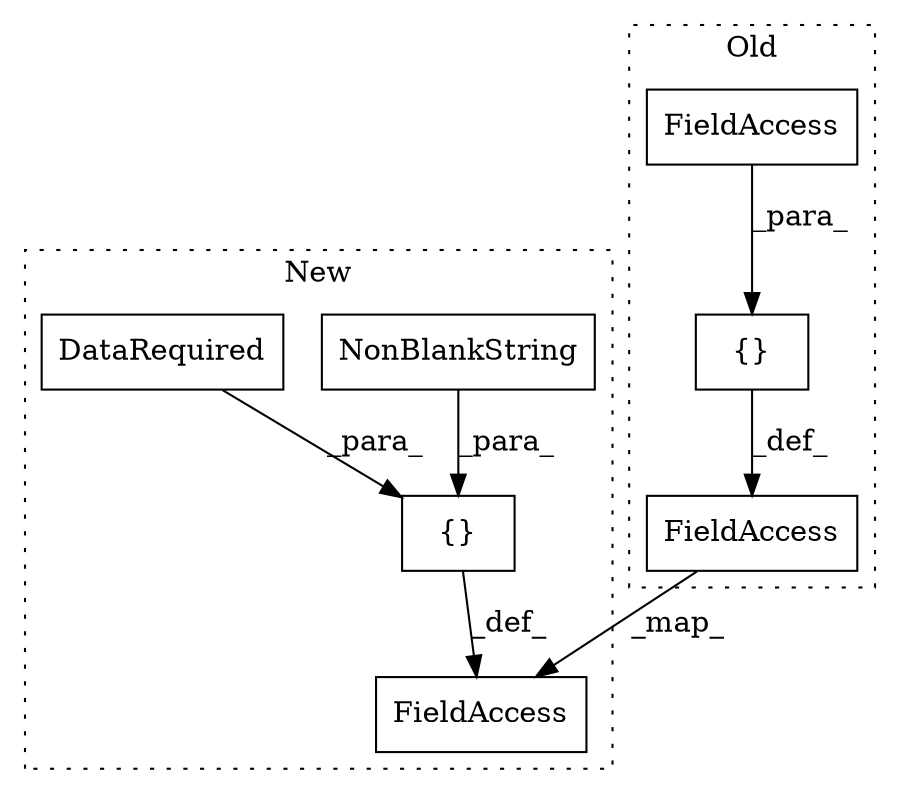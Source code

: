 digraph G {
subgraph cluster0 {
1 [label="{}" a="4" s="3385,3409" l="1,1" shape="box"];
5 [label="FieldAccess" a="22" s="3386" l="23" shape="box"];
6 [label="FieldAccess" a="22" s="3354" l="4" shape="box"];
label = "Old";
style="dotted";
}
subgraph cluster1 {
2 [label="NonBlankString" a="32" s="4573" l="16" shape="box"];
3 [label="{}" a="4" s="4546,4589" l="1,1" shape="box"];
4 [label="DataRequired" a="32" s="4558" l="14" shape="box"];
7 [label="FieldAccess" a="22" s="4515" l="4" shape="box"];
label = "New";
style="dotted";
}
1 -> 6 [label="_def_"];
2 -> 3 [label="_para_"];
3 -> 7 [label="_def_"];
4 -> 3 [label="_para_"];
5 -> 1 [label="_para_"];
6 -> 7 [label="_map_"];
}